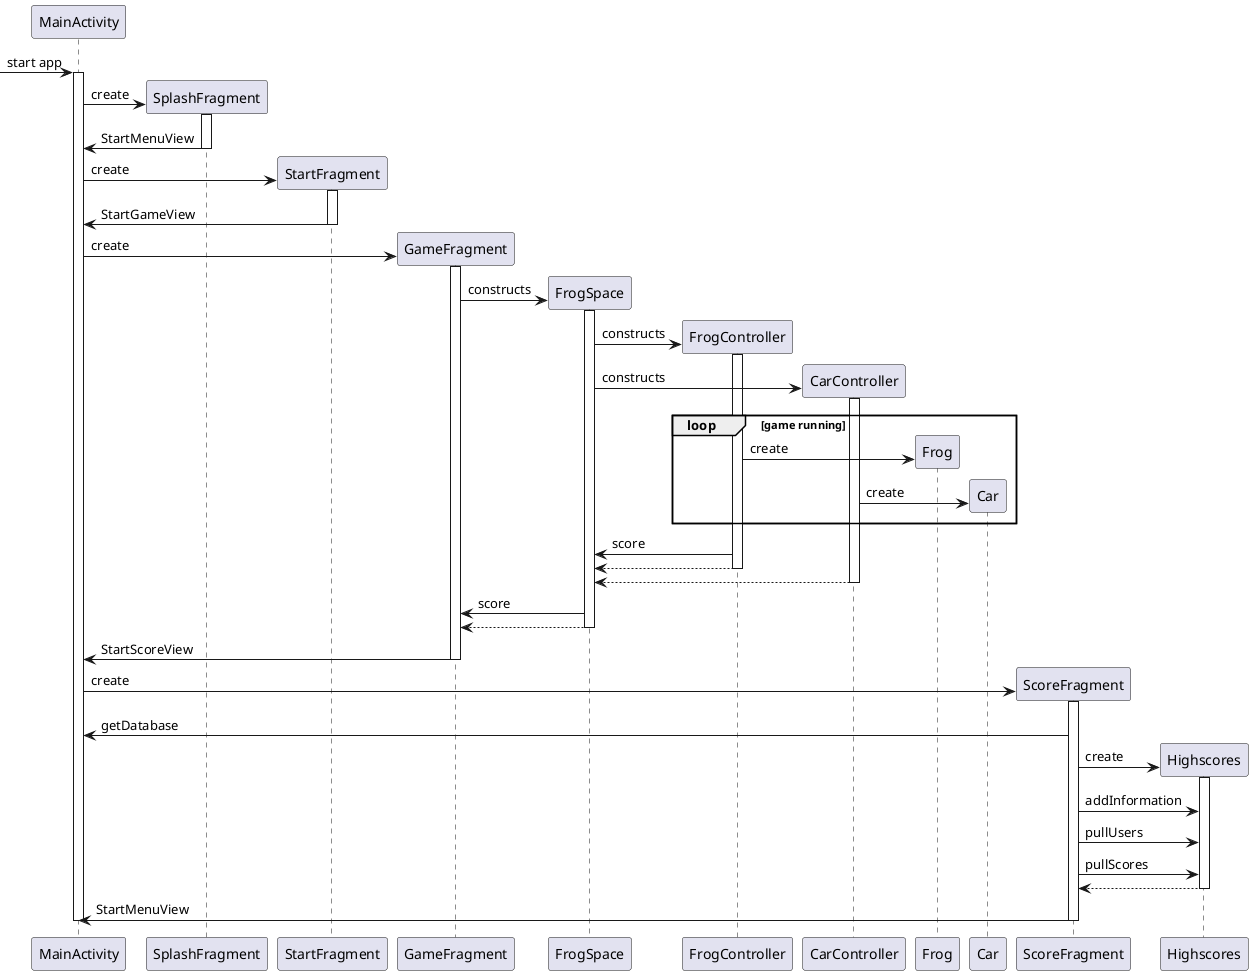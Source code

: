 @startuml

[-> MainActivity : start app
create SplashFragment
activate MainActivity
MainActivity -> SplashFragment : create
activate SplashFragment
SplashFragment -> MainActivity : StartMenuView
deactivate SplashFragment

create StartFragment
MainActivity -> StartFragment : create
activate StartFragment
StartFragment -> MainActivity : StartGameView
deactivate StartFragment

create GameFragment
MainActivity -> GameFragment : create
activate GameFragment
create FrogSpace
GameFragment -> FrogSpace : constructs
activate FrogSpace
create FrogController
FrogSpace -> FrogController : constructs
activate FrogController
create CarController
FrogSpace -> CarController : constructs
activate CarController
loop game running
create Frog
FrogController -> Frog : create
create Car
CarController -> Car : create
end

FrogController -> FrogSpace : score
FrogController --> FrogSpace
deactivate FrogController
CarController --> FrogSpace
deactivate CarController
FrogSpace -> GameFragment : score
FrogSpace --> GameFragment
deactivate FrogSpace
GameFragment -> MainActivity : StartScoreView
deactivate GameFragment

create ScoreFragment
MainActivity -> ScoreFragment : create
activate ScoreFragment
ScoreFragment -> MainActivity : getDatabase
create Highscores
ScoreFragment -> Highscores : create
activate Highscores
ScoreFragment -> Highscores : addInformation
ScoreFragment -> Highscores : pullUsers
ScoreFragment -> Highscores : pullScores
Highscores --> ScoreFragment
deactivate Highscores
ScoreFragment -> MainActivity : StartMenuView
deactivate ScoreFragment

deactivate MainActivity

@enduml